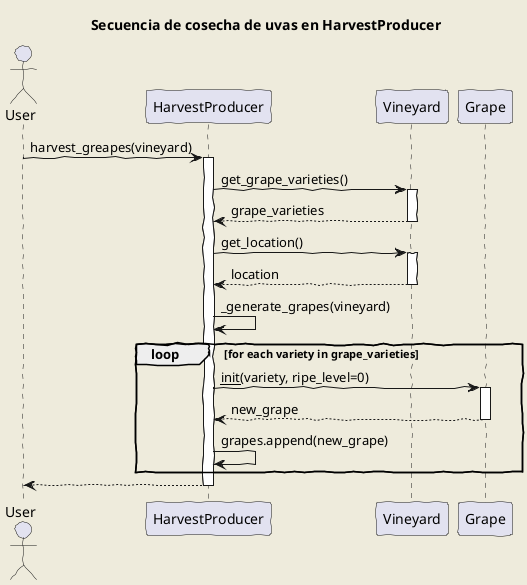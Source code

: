 @startuml

skinparam backgroundColor #EEEBDC
skinparam handwritten true

title Secuencia de cosecha de uvas en HarvestProducer

actor User

User -> HarvestProducer: harvest_greapes(vineyard)

activate HarvestProducer

HarvestProducer -> Vineyard: get_grape_varieties()

activate Vineyard

Vineyard --> HarvestProducer: grape_varieties

deactivate Vineyard

HarvestProducer -> Vineyard: get_location()

activate Vineyard

Vineyard --> HarvestProducer: location

deactivate Vineyard

HarvestProducer -> HarvestProducer: _generate_grapes(vineyard)

loop for each variety in grape_varieties
  HarvestProducer -> Grape: __init__(variety, ripe_level=0)

  activate Grape

  Grape --> HarvestProducer: new_grape

  deactivate Grape

  HarvestProducer -> HarvestProducer: grapes.append(new_grape)
end

HarvestProducer --> User

deactivate HarvestProducer

@enduml
